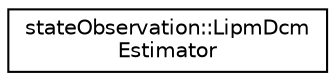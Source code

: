 digraph "Graphical Class Hierarchy"
{
  edge [fontname="Helvetica",fontsize="10",labelfontname="Helvetica",labelfontsize="10"];
  node [fontname="Helvetica",fontsize="10",shape=record];
  rankdir="LR";
  Node0 [label="stateObservation::LipmDcm\lEstimator",height=0.2,width=0.4,color="black", fillcolor="white", style="filled",URL="$classstateObservation_1_1LipmDcmEstimator.html",tooltip="Filtering of divergent component of motion (DCM) and estimation of a bias betweeen the DCM and the co..."];
}
